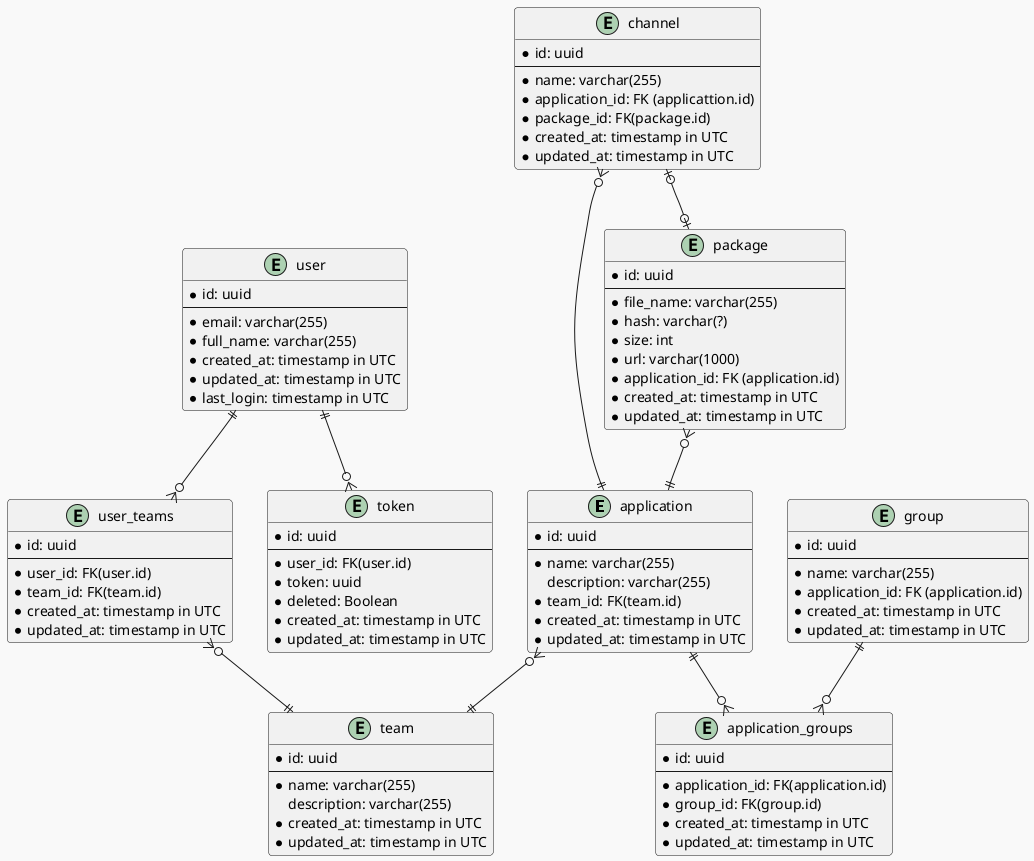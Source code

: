 @startuml
!theme mars
entity application {
* id: uuid
--
* name: varchar(255)
description: varchar(255)
* team_id: FK(team.id)
* created_at: timestamp in UTC
* updated_at: timestamp in UTC
}

entity team {
* id: uuid
--
* name: varchar(255)
description: varchar(255)
* created_at: timestamp in UTC
* updated_at: timestamp in UTC
}

entity user {
* id: uuid
--
* email: varchar(255)
* full_name: varchar(255)
* created_at: timestamp in UTC
* updated_at: timestamp in UTC
* last_login: timestamp in UTC
}

entity user_teams {
* id: uuid
--
* user_id: FK(user.id)
* team_id: FK(team.id)
* created_at: timestamp in UTC
* updated_at: timestamp in UTC
}

entity channel {
* id: uuid
--
* name: varchar(255)
* application_id: FK (applicattion.id)
* package_id: FK(package.id)
* created_at: timestamp in UTC
* updated_at: timestamp in UTC
}

entity package {
* id: uuid
--
* file_name: varchar(255)
* hash: varchar(?)
* size: int
* url: varchar(1000)
* application_id: FK (application.id)
* created_at: timestamp in UTC
* updated_at: timestamp in UTC
}

entity group {
* id: uuid
--
* name: varchar(255)
* application_id: FK (application.id)
* created_at: timestamp in UTC
* updated_at: timestamp in UTC
}

entity application_groups {
* id: uuid
--
* application_id: FK(application.id)
* group_id: FK(group.id)
* created_at: timestamp in UTC
* updated_at: timestamp in UTC
}

entity token {
* id: uuid
--
* user_id: FK(user.id)
* token: uuid
* deleted: Boolean
* created_at: timestamp in UTC
* updated_at: timestamp in UTC
}

application }o--|| team
user ||--o{ user_teams
user_teams }o--|| team
channel }o--|| application
package }o--|| application
application ||--o{ application_groups
group ||--o{ application_groups
channel |o--o| package
user ||--o{ token

@enduml
